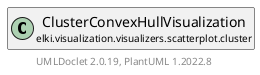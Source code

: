 @startuml
    remove .*\.(Instance|Par|Parameterizer|Factory)$
    set namespaceSeparator none
    hide empty fields
    hide empty methods

    class "<size:14>ClusterConvexHullVisualization.Par\n<size:10>elki.visualization.visualizers.scatterplot.cluster" as elki.visualization.visualizers.scatterplot.cluster.ClusterConvexHullVisualization.Par [[ClusterConvexHullVisualization.Par.html]] {
        +make(): ClusterConvexHullVisualization
    }

    interface "<size:14>Parameterizer\n<size:10>elki.utilities.optionhandling" as elki.utilities.optionhandling.Parameterizer [[../../../../utilities/optionhandling/Parameterizer.html]] {
        {abstract} +make(): Object
    }
    class "<size:14>ClusterConvexHullVisualization\n<size:10>elki.visualization.visualizers.scatterplot.cluster" as elki.visualization.visualizers.scatterplot.cluster.ClusterConvexHullVisualization [[ClusterConvexHullVisualization.html]]

    elki.utilities.optionhandling.Parameterizer <|.. elki.visualization.visualizers.scatterplot.cluster.ClusterConvexHullVisualization.Par
    elki.visualization.visualizers.scatterplot.cluster.ClusterConvexHullVisualization +-- elki.visualization.visualizers.scatterplot.cluster.ClusterConvexHullVisualization.Par

    center footer UMLDoclet 2.0.19, PlantUML 1.2022.8
@enduml
